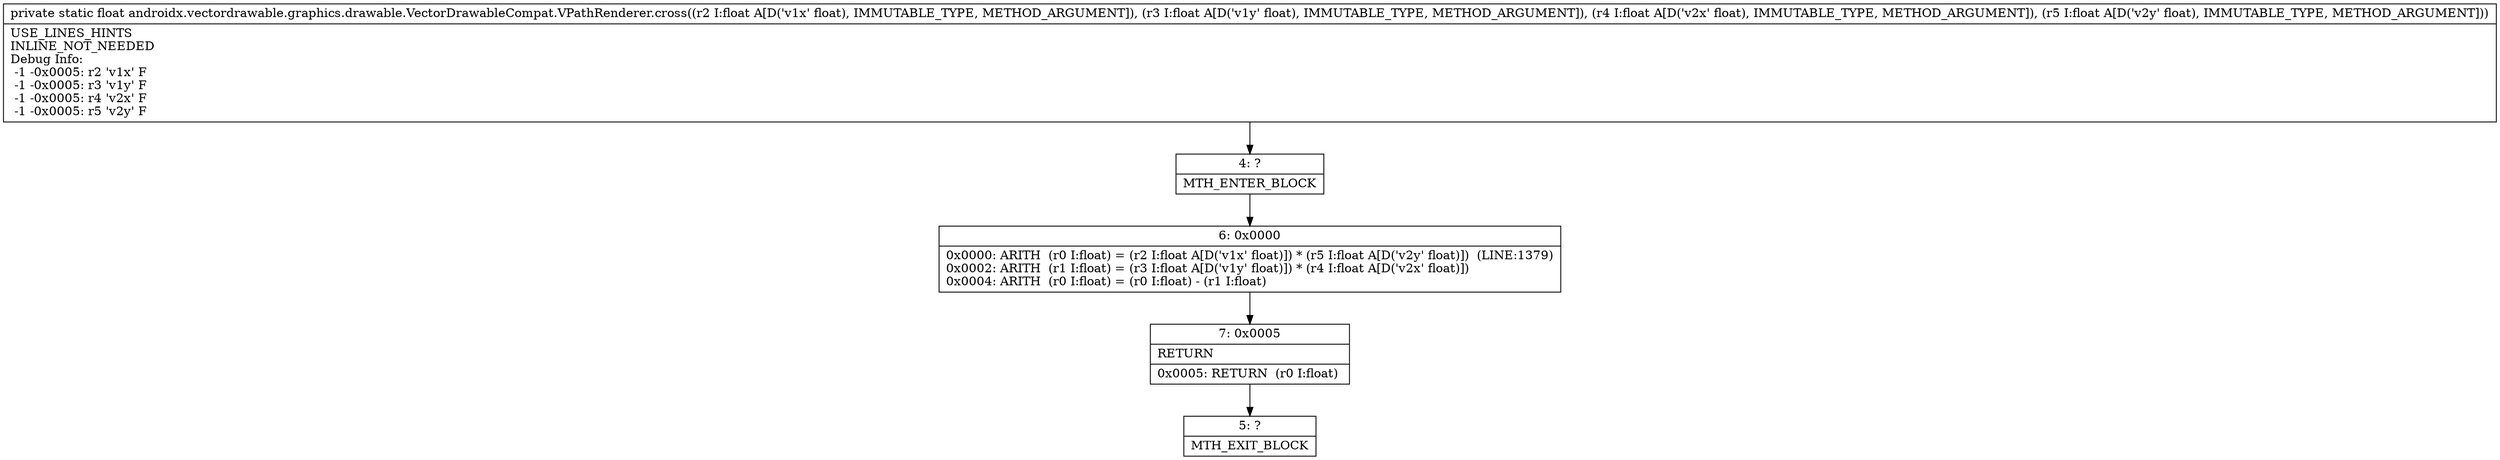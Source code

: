 digraph "CFG forandroidx.vectordrawable.graphics.drawable.VectorDrawableCompat.VPathRenderer.cross(FFFF)F" {
Node_4 [shape=record,label="{4\:\ ?|MTH_ENTER_BLOCK\l}"];
Node_6 [shape=record,label="{6\:\ 0x0000|0x0000: ARITH  (r0 I:float) = (r2 I:float A[D('v1x' float)]) * (r5 I:float A[D('v2y' float)])  (LINE:1379)\l0x0002: ARITH  (r1 I:float) = (r3 I:float A[D('v1y' float)]) * (r4 I:float A[D('v2x' float)]) \l0x0004: ARITH  (r0 I:float) = (r0 I:float) \- (r1 I:float) \l}"];
Node_7 [shape=record,label="{7\:\ 0x0005|RETURN\l|0x0005: RETURN  (r0 I:float) \l}"];
Node_5 [shape=record,label="{5\:\ ?|MTH_EXIT_BLOCK\l}"];
MethodNode[shape=record,label="{private static float androidx.vectordrawable.graphics.drawable.VectorDrawableCompat.VPathRenderer.cross((r2 I:float A[D('v1x' float), IMMUTABLE_TYPE, METHOD_ARGUMENT]), (r3 I:float A[D('v1y' float), IMMUTABLE_TYPE, METHOD_ARGUMENT]), (r4 I:float A[D('v2x' float), IMMUTABLE_TYPE, METHOD_ARGUMENT]), (r5 I:float A[D('v2y' float), IMMUTABLE_TYPE, METHOD_ARGUMENT]))  | USE_LINES_HINTS\lINLINE_NOT_NEEDED\lDebug Info:\l  \-1 \-0x0005: r2 'v1x' F\l  \-1 \-0x0005: r3 'v1y' F\l  \-1 \-0x0005: r4 'v2x' F\l  \-1 \-0x0005: r5 'v2y' F\l}"];
MethodNode -> Node_4;Node_4 -> Node_6;
Node_6 -> Node_7;
Node_7 -> Node_5;
}

